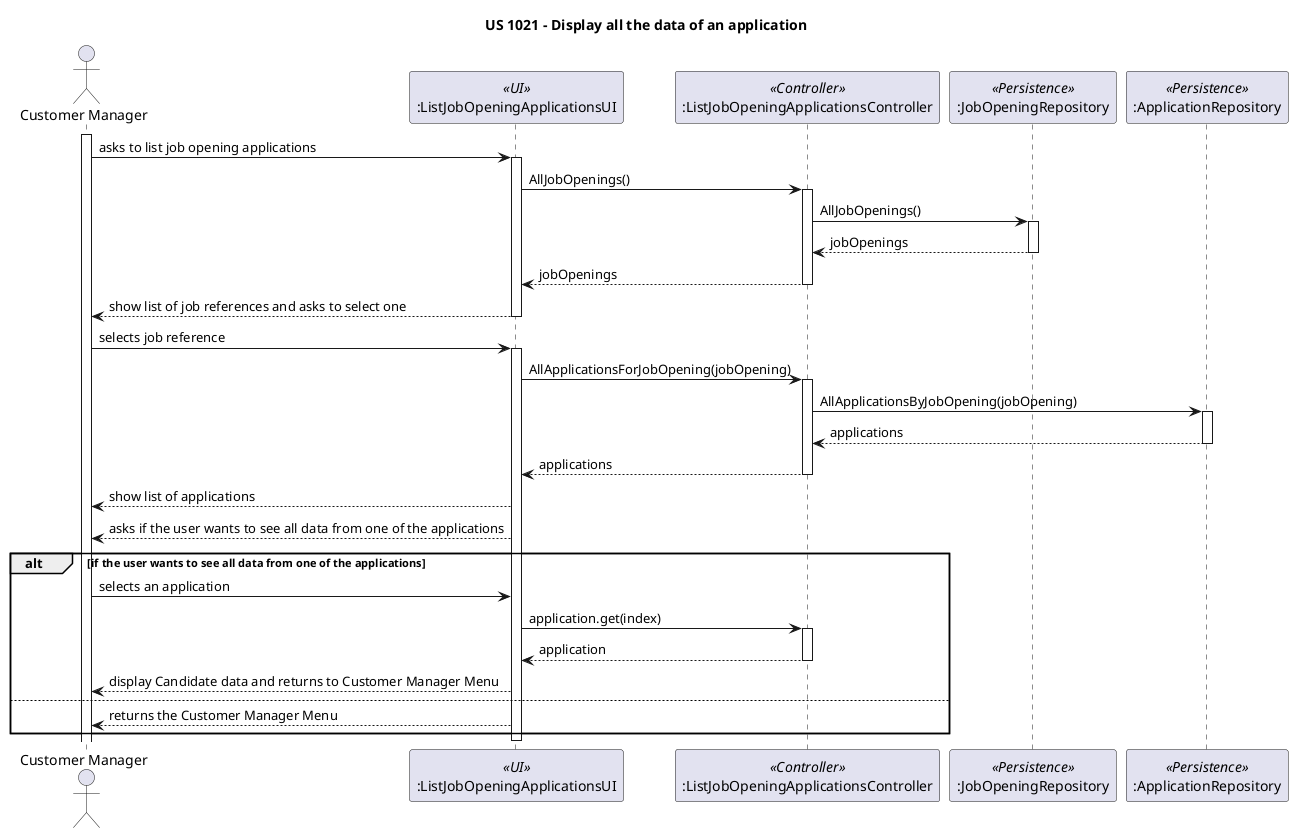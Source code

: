 
@startuml

title US 1021 - Display all the data of an application

actor "Customer Manager" as User

participant ":ListJobOpeningApplicationsUI" as UI <<UI>>
participant ":ListJobOpeningApplicationsController" as Controller <<Controller>>
participant ":JobOpeningRepository" as Repository <<Persistence>>
participant ":ApplicationRepository" as ApplicationRepository <<Persistence>>



activate User

User -> UI: asks to list job opening applications

activate UI

UI -> Controller:AllJobOpenings()
    activate Controller

Controller -> Repository: AllJobOpenings()

    activate Repository

    Repository --> Controller: jobOpenings

    deactivate Repository

    Controller --> UI: jobOpenings

    deactivate Controller
    UI --> User: show list of job references and asks to select one
deactivate UI

User -> UI: selects job reference

activate UI

    UI -> Controller: AllApplicationsForJobOpening(jobOpening)

    activate Controller


Controller -> ApplicationRepository: AllApplicationsByJobOpening(jobOpening)
activate ApplicationRepository

ApplicationRepository --> Controller:  applications

deactivate ApplicationRepository
Controller --> UI: applications
deactivate Controller
UI --> User: show list of applications
UI --> User: asks if the user wants to see all data from one of the applications
alt if the user wants to see all data from one of the applications
User->UI: selects an application
UI -> Controller: application.get(index)
activate Controller
Controller --> UI: application
deactivate Controller
UI --> User: display Candidate data and returns to Customer Manager Menu


else

User <--UI: returns the Customer Manager Menu

end

deactivate UI

@enduml